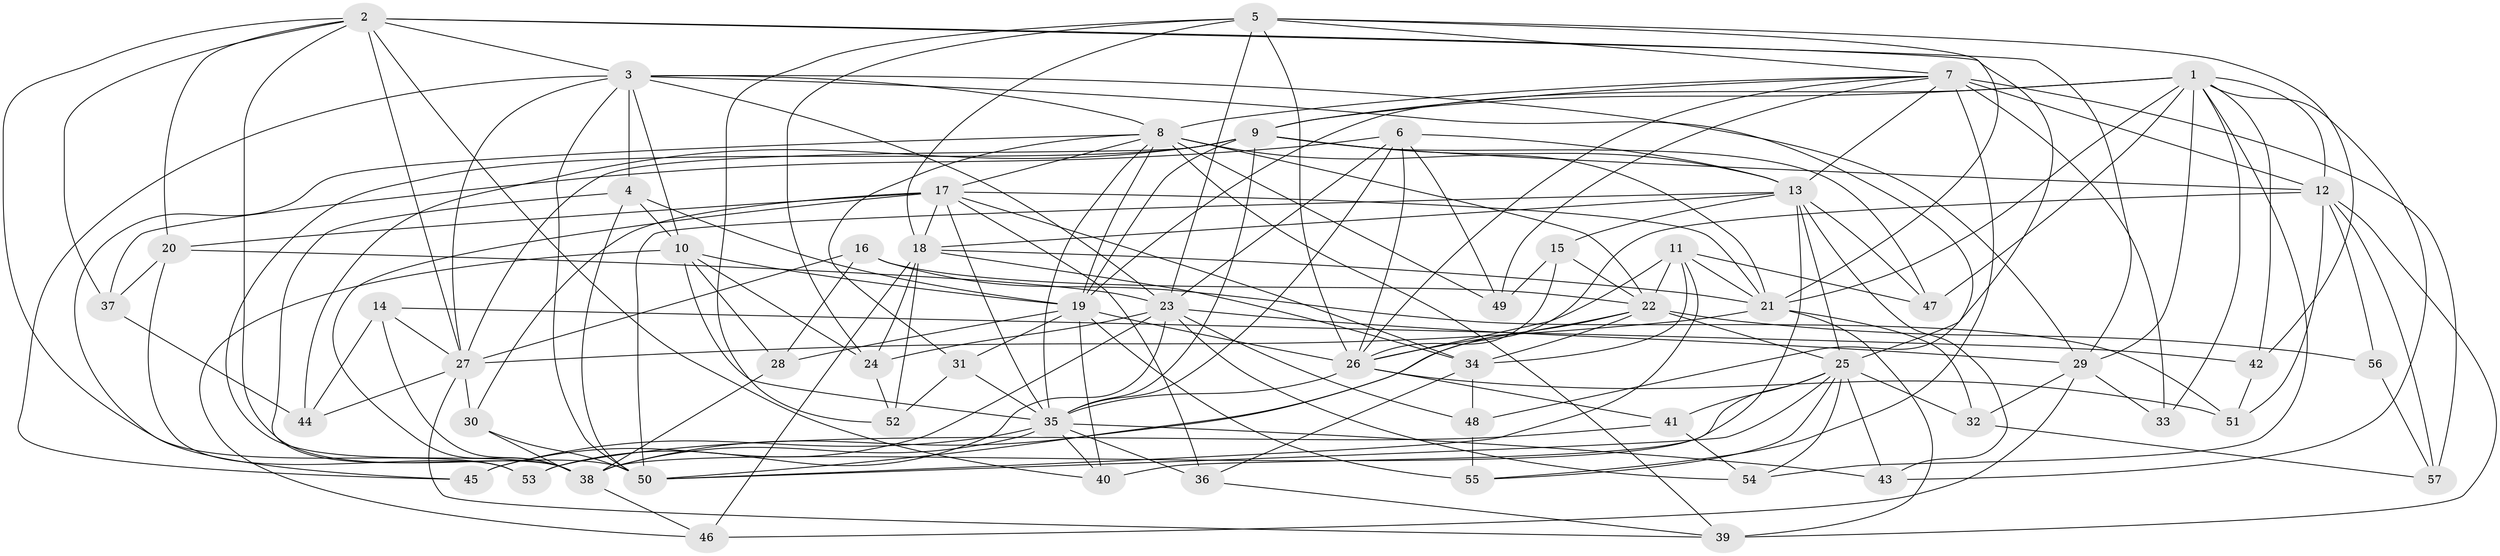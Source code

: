 // original degree distribution, {4: 1.0}
// Generated by graph-tools (version 1.1) at 2025/53/03/04/25 22:53:45]
// undirected, 57 vertices, 179 edges
graph export_dot {
  node [color=gray90,style=filled];
  1;
  2;
  3;
  4;
  5;
  6;
  7;
  8;
  9;
  10;
  11;
  12;
  13;
  14;
  15;
  16;
  17;
  18;
  19;
  20;
  21;
  22;
  23;
  24;
  25;
  26;
  27;
  28;
  29;
  30;
  31;
  32;
  33;
  34;
  35;
  36;
  37;
  38;
  39;
  40;
  41;
  42;
  43;
  44;
  45;
  46;
  47;
  48;
  49;
  50;
  51;
  52;
  53;
  54;
  55;
  56;
  57;
  1 -- 9 [weight=1.0];
  1 -- 12 [weight=1.0];
  1 -- 19 [weight=1.0];
  1 -- 21 [weight=2.0];
  1 -- 29 [weight=1.0];
  1 -- 33 [weight=2.0];
  1 -- 42 [weight=1.0];
  1 -- 43 [weight=1.0];
  1 -- 47 [weight=1.0];
  1 -- 54 [weight=1.0];
  2 -- 3 [weight=2.0];
  2 -- 20 [weight=1.0];
  2 -- 27 [weight=1.0];
  2 -- 29 [weight=1.0];
  2 -- 37 [weight=1.0];
  2 -- 40 [weight=1.0];
  2 -- 48 [weight=1.0];
  2 -- 50 [weight=1.0];
  2 -- 53 [weight=1.0];
  3 -- 4 [weight=2.0];
  3 -- 8 [weight=1.0];
  3 -- 10 [weight=1.0];
  3 -- 23 [weight=1.0];
  3 -- 25 [weight=1.0];
  3 -- 27 [weight=1.0];
  3 -- 29 [weight=1.0];
  3 -- 45 [weight=1.0];
  3 -- 50 [weight=1.0];
  4 -- 10 [weight=1.0];
  4 -- 19 [weight=1.0];
  4 -- 38 [weight=1.0];
  4 -- 50 [weight=1.0];
  5 -- 7 [weight=1.0];
  5 -- 18 [weight=1.0];
  5 -- 21 [weight=1.0];
  5 -- 23 [weight=1.0];
  5 -- 24 [weight=1.0];
  5 -- 26 [weight=1.0];
  5 -- 42 [weight=1.0];
  5 -- 52 [weight=1.0];
  6 -- 13 [weight=1.0];
  6 -- 23 [weight=1.0];
  6 -- 26 [weight=1.0];
  6 -- 35 [weight=1.0];
  6 -- 37 [weight=1.0];
  6 -- 49 [weight=1.0];
  7 -- 8 [weight=1.0];
  7 -- 9 [weight=1.0];
  7 -- 12 [weight=3.0];
  7 -- 13 [weight=1.0];
  7 -- 26 [weight=1.0];
  7 -- 33 [weight=1.0];
  7 -- 49 [weight=1.0];
  7 -- 55 [weight=1.0];
  7 -- 57 [weight=1.0];
  8 -- 17 [weight=1.0];
  8 -- 19 [weight=2.0];
  8 -- 21 [weight=1.0];
  8 -- 22 [weight=1.0];
  8 -- 31 [weight=1.0];
  8 -- 35 [weight=1.0];
  8 -- 39 [weight=1.0];
  8 -- 45 [weight=1.0];
  8 -- 49 [weight=1.0];
  9 -- 12 [weight=1.0];
  9 -- 13 [weight=1.0];
  9 -- 19 [weight=1.0];
  9 -- 27 [weight=1.0];
  9 -- 35 [weight=1.0];
  9 -- 38 [weight=1.0];
  9 -- 44 [weight=1.0];
  9 -- 47 [weight=1.0];
  10 -- 19 [weight=2.0];
  10 -- 24 [weight=1.0];
  10 -- 28 [weight=1.0];
  10 -- 35 [weight=1.0];
  10 -- 46 [weight=1.0];
  11 -- 21 [weight=1.0];
  11 -- 22 [weight=1.0];
  11 -- 26 [weight=1.0];
  11 -- 34 [weight=1.0];
  11 -- 47 [weight=1.0];
  11 -- 50 [weight=1.0];
  12 -- 39 [weight=1.0];
  12 -- 50 [weight=1.0];
  12 -- 51 [weight=1.0];
  12 -- 56 [weight=1.0];
  12 -- 57 [weight=1.0];
  13 -- 15 [weight=1.0];
  13 -- 18 [weight=1.0];
  13 -- 25 [weight=1.0];
  13 -- 40 [weight=1.0];
  13 -- 43 [weight=1.0];
  13 -- 47 [weight=1.0];
  13 -- 50 [weight=1.0];
  14 -- 27 [weight=1.0];
  14 -- 38 [weight=1.0];
  14 -- 42 [weight=1.0];
  14 -- 44 [weight=1.0];
  15 -- 22 [weight=1.0];
  15 -- 26 [weight=1.0];
  15 -- 49 [weight=1.0];
  16 -- 22 [weight=1.0];
  16 -- 27 [weight=1.0];
  16 -- 28 [weight=1.0];
  16 -- 51 [weight=1.0];
  17 -- 18 [weight=2.0];
  17 -- 20 [weight=1.0];
  17 -- 21 [weight=1.0];
  17 -- 30 [weight=1.0];
  17 -- 34 [weight=1.0];
  17 -- 35 [weight=1.0];
  17 -- 36 [weight=1.0];
  17 -- 38 [weight=1.0];
  18 -- 21 [weight=1.0];
  18 -- 24 [weight=2.0];
  18 -- 34 [weight=3.0];
  18 -- 46 [weight=1.0];
  18 -- 52 [weight=1.0];
  19 -- 26 [weight=1.0];
  19 -- 28 [weight=1.0];
  19 -- 31 [weight=1.0];
  19 -- 40 [weight=1.0];
  19 -- 55 [weight=1.0];
  20 -- 23 [weight=2.0];
  20 -- 37 [weight=1.0];
  20 -- 53 [weight=1.0];
  21 -- 27 [weight=2.0];
  21 -- 32 [weight=1.0];
  21 -- 39 [weight=2.0];
  22 -- 25 [weight=1.0];
  22 -- 26 [weight=1.0];
  22 -- 34 [weight=1.0];
  22 -- 38 [weight=1.0];
  22 -- 56 [weight=2.0];
  23 -- 24 [weight=1.0];
  23 -- 29 [weight=2.0];
  23 -- 45 [weight=1.0];
  23 -- 48 [weight=1.0];
  23 -- 53 [weight=1.0];
  23 -- 54 [weight=1.0];
  24 -- 52 [weight=1.0];
  25 -- 32 [weight=1.0];
  25 -- 38 [weight=1.0];
  25 -- 41 [weight=1.0];
  25 -- 43 [weight=1.0];
  25 -- 50 [weight=1.0];
  25 -- 54 [weight=1.0];
  25 -- 55 [weight=1.0];
  26 -- 35 [weight=1.0];
  26 -- 41 [weight=1.0];
  26 -- 51 [weight=1.0];
  27 -- 30 [weight=1.0];
  27 -- 39 [weight=1.0];
  27 -- 44 [weight=1.0];
  28 -- 38 [weight=1.0];
  29 -- 32 [weight=1.0];
  29 -- 33 [weight=1.0];
  29 -- 46 [weight=1.0];
  30 -- 38 [weight=1.0];
  30 -- 50 [weight=1.0];
  31 -- 35 [weight=1.0];
  31 -- 52 [weight=1.0];
  32 -- 57 [weight=1.0];
  34 -- 36 [weight=1.0];
  34 -- 48 [weight=1.0];
  35 -- 36 [weight=1.0];
  35 -- 38 [weight=1.0];
  35 -- 40 [weight=1.0];
  35 -- 43 [weight=1.0];
  35 -- 45 [weight=1.0];
  36 -- 39 [weight=1.0];
  37 -- 44 [weight=1.0];
  38 -- 46 [weight=1.0];
  41 -- 53 [weight=1.0];
  41 -- 54 [weight=1.0];
  42 -- 51 [weight=1.0];
  48 -- 55 [weight=1.0];
  56 -- 57 [weight=1.0];
}
